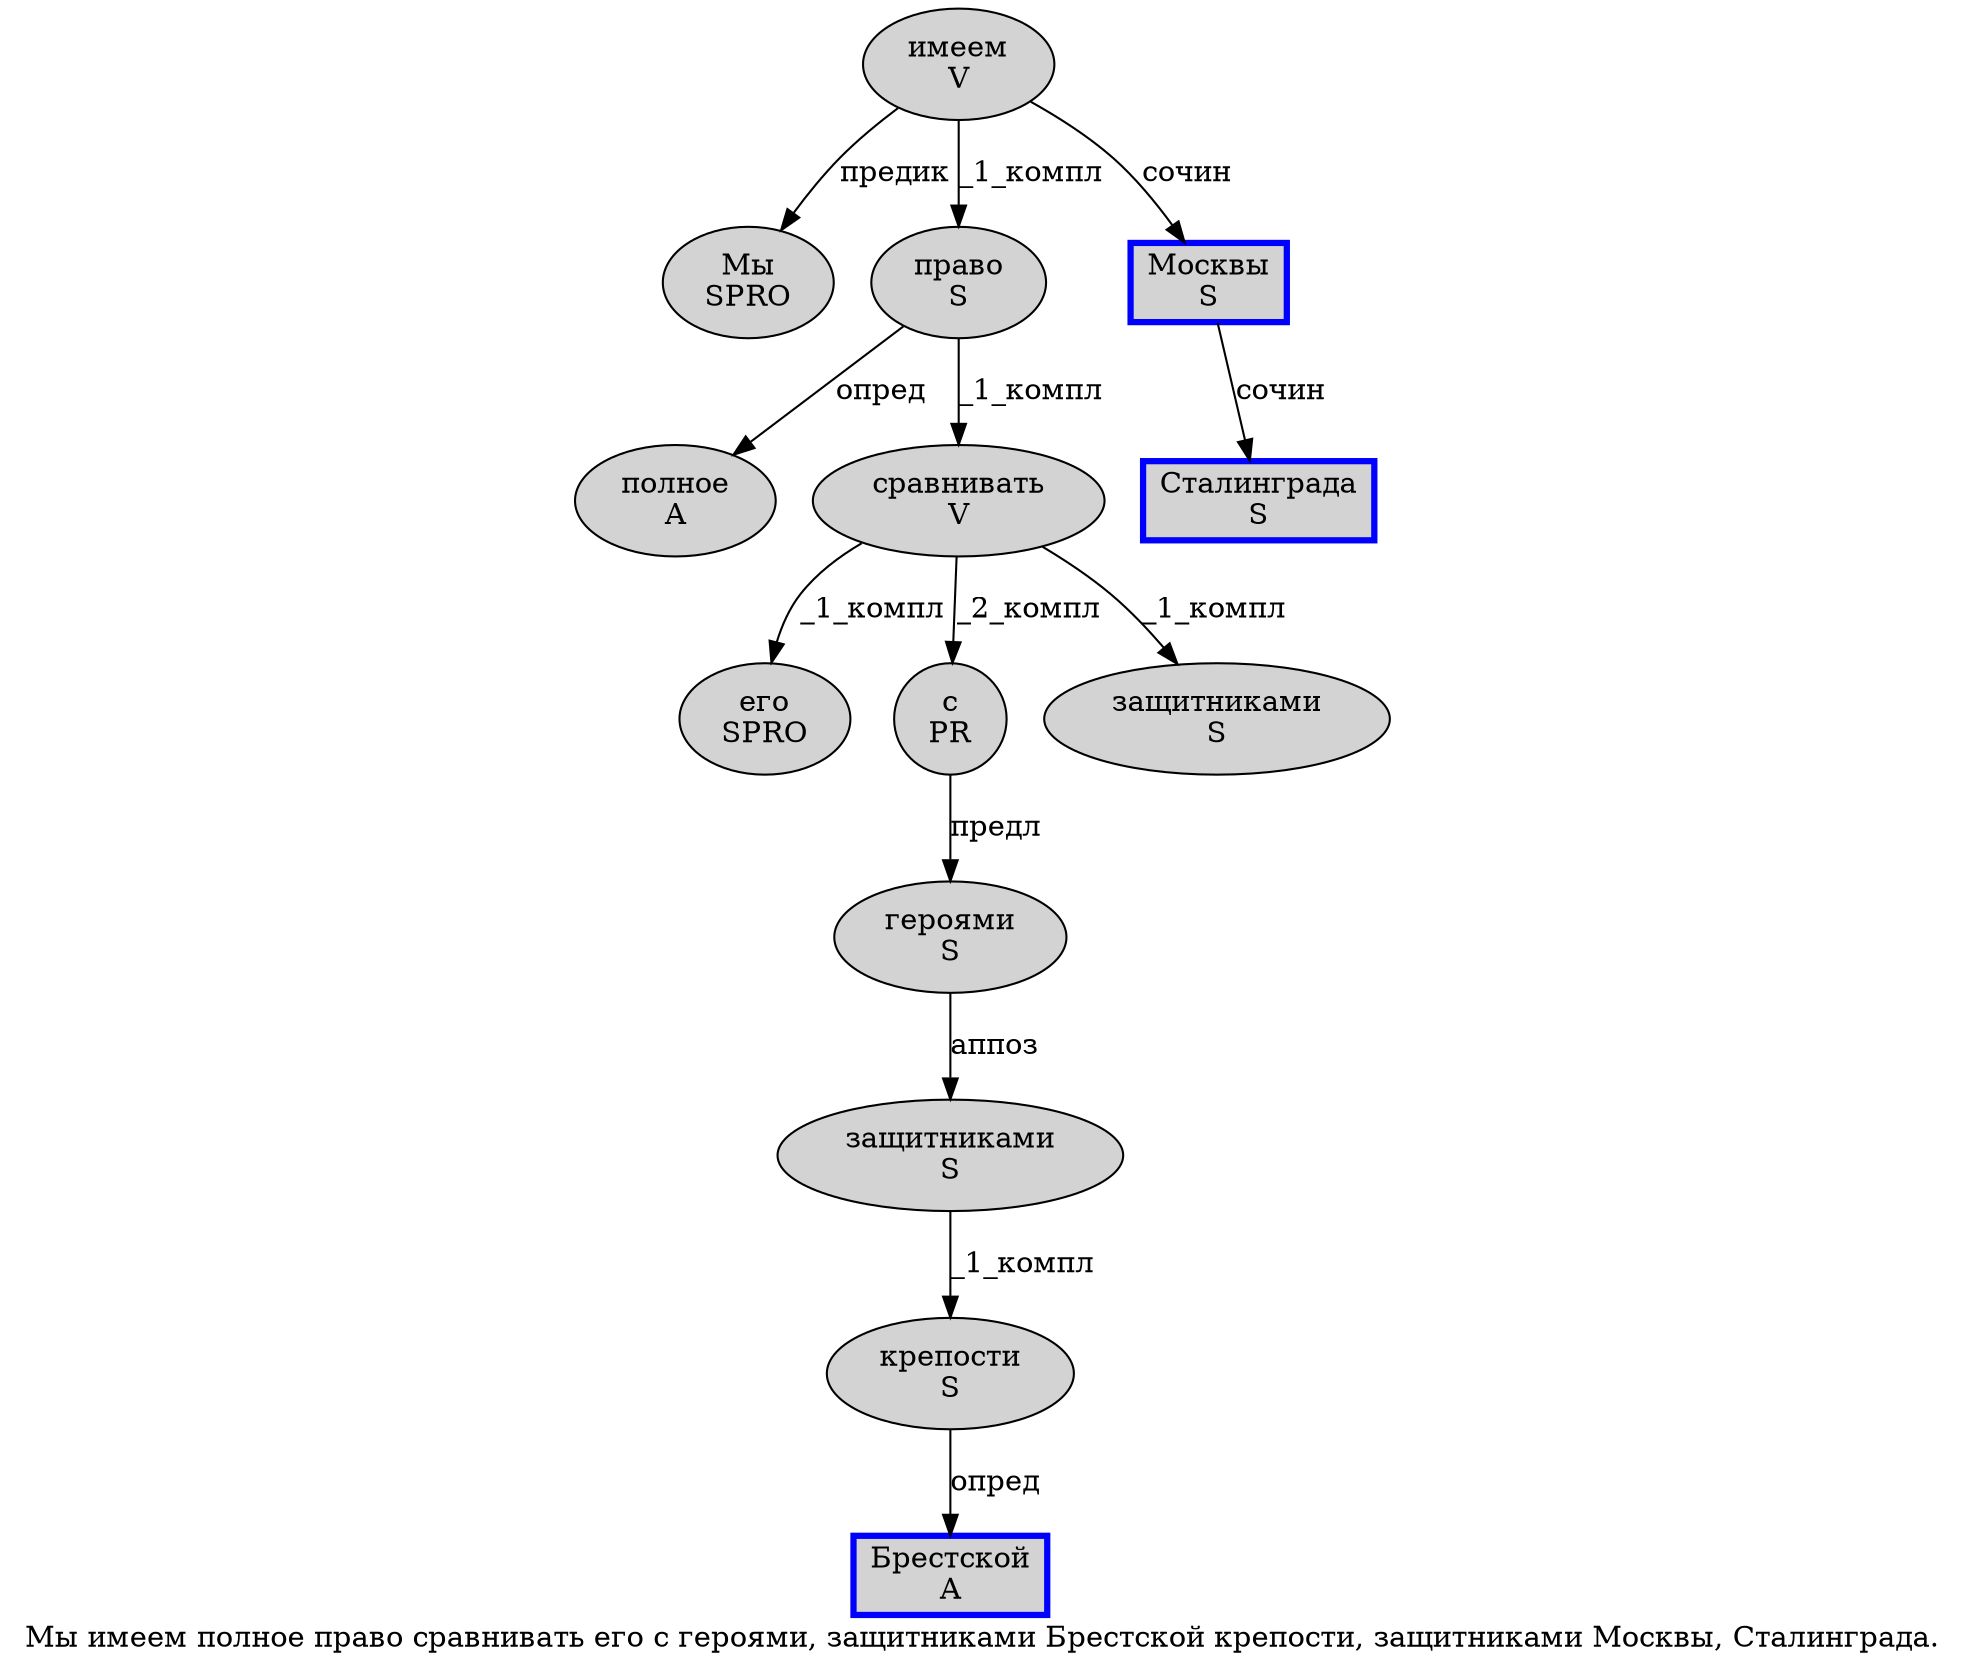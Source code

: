 digraph SENTENCE_57 {
	graph [label="Мы имеем полное право сравнивать его с героями, защитниками Брестской крепости, защитниками Москвы, Сталинграда."]
	node [style=filled]
		0 [label="Мы
SPRO" color="" fillcolor=lightgray penwidth=1 shape=ellipse]
		1 [label="имеем
V" color="" fillcolor=lightgray penwidth=1 shape=ellipse]
		2 [label="полное
A" color="" fillcolor=lightgray penwidth=1 shape=ellipse]
		3 [label="право
S" color="" fillcolor=lightgray penwidth=1 shape=ellipse]
		4 [label="сравнивать
V" color="" fillcolor=lightgray penwidth=1 shape=ellipse]
		5 [label="его
SPRO" color="" fillcolor=lightgray penwidth=1 shape=ellipse]
		6 [label="с
PR" color="" fillcolor=lightgray penwidth=1 shape=ellipse]
		7 [label="героями
S" color="" fillcolor=lightgray penwidth=1 shape=ellipse]
		9 [label="защитниками
S" color="" fillcolor=lightgray penwidth=1 shape=ellipse]
		10 [label="Брестской
A" color=blue fillcolor=lightgray penwidth=3 shape=box]
		11 [label="крепости
S" color="" fillcolor=lightgray penwidth=1 shape=ellipse]
		13 [label="защитниками
S" color="" fillcolor=lightgray penwidth=1 shape=ellipse]
		14 [label="Москвы
S" color=blue fillcolor=lightgray penwidth=3 shape=box]
		16 [label="Сталинграда
S" color=blue fillcolor=lightgray penwidth=3 shape=box]
			7 -> 9 [label="аппоз"]
			3 -> 2 [label="опред"]
			3 -> 4 [label="_1_компл"]
			1 -> 0 [label="предик"]
			1 -> 3 [label="_1_компл"]
			1 -> 14 [label="сочин"]
			11 -> 10 [label="опред"]
			14 -> 16 [label="сочин"]
			4 -> 5 [label="_1_компл"]
			4 -> 6 [label="_2_компл"]
			4 -> 13 [label="_1_компл"]
			6 -> 7 [label="предл"]
			9 -> 11 [label="_1_компл"]
}